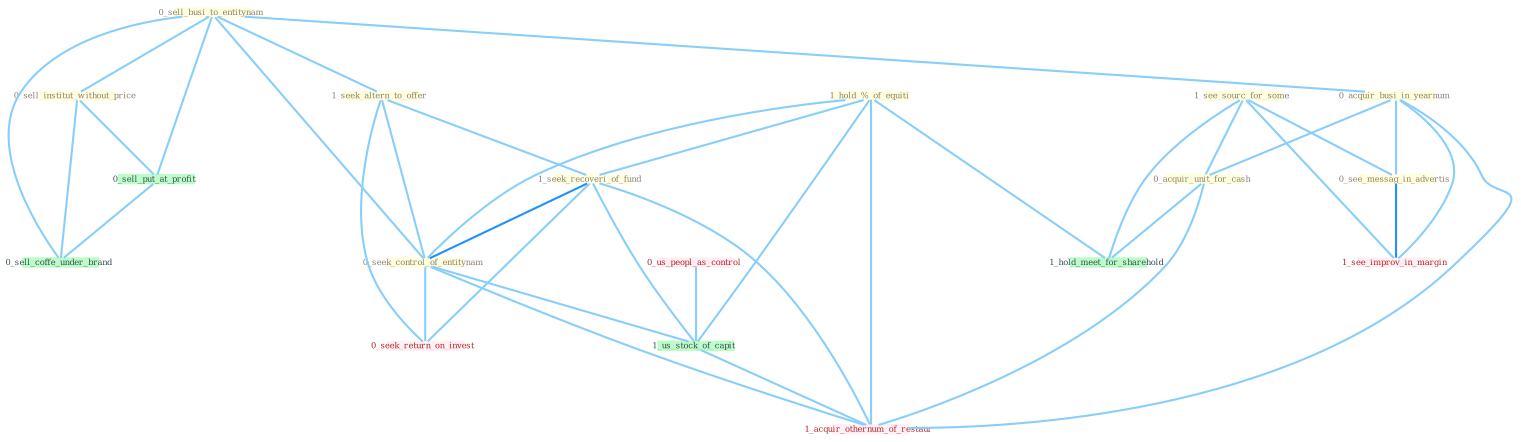 Graph G{ 
    node
    [shape=polygon,style=filled,width=.5,height=.06,color="#BDFCC9",fixedsize=true,fontsize=4,
    fontcolor="#2f4f4f"];
    {node
    [color="#ffffe0", fontcolor="#8b7d6b"] "0_sell_busi_to_entitynam " "1_see_sourc_for_some " "0_acquir_busi_in_yearnum " "0_sell_institut_without_price " "0_acquir_unit_for_cash " "1_seek_altern_to_offer " "1_hold_%_of_equiti " "1_seek_recoveri_of_fund " "0_seek_control_of_entitynam " "0_see_messag_in_advertis "}
{node [color="#fff0f5", fontcolor="#b22222"] "0_us_peopl_as_control " "0_seek_return_on_invest " "1_see_improv_in_margin " "1_acquir_othernum_of_restaur "}
edge [color="#B0E2FF"];

	"0_sell_busi_to_entitynam " -- "0_acquir_busi_in_yearnum " [w="1", color="#87cefa" ];
	"0_sell_busi_to_entitynam " -- "0_sell_institut_without_price " [w="1", color="#87cefa" ];
	"0_sell_busi_to_entitynam " -- "1_seek_altern_to_offer " [w="1", color="#87cefa" ];
	"0_sell_busi_to_entitynam " -- "0_seek_control_of_entitynam " [w="1", color="#87cefa" ];
	"0_sell_busi_to_entitynam " -- "0_sell_put_at_profit " [w="1", color="#87cefa" ];
	"0_sell_busi_to_entitynam " -- "0_sell_coffe_under_brand " [w="1", color="#87cefa" ];
	"1_see_sourc_for_some " -- "0_acquir_unit_for_cash " [w="1", color="#87cefa" ];
	"1_see_sourc_for_some " -- "0_see_messag_in_advertis " [w="1", color="#87cefa" ];
	"1_see_sourc_for_some " -- "1_see_improv_in_margin " [w="1", color="#87cefa" ];
	"1_see_sourc_for_some " -- "1_hold_meet_for_sharehold " [w="1", color="#87cefa" ];
	"0_acquir_busi_in_yearnum " -- "0_acquir_unit_for_cash " [w="1", color="#87cefa" ];
	"0_acquir_busi_in_yearnum " -- "0_see_messag_in_advertis " [w="1", color="#87cefa" ];
	"0_acquir_busi_in_yearnum " -- "1_see_improv_in_margin " [w="1", color="#87cefa" ];
	"0_acquir_busi_in_yearnum " -- "1_acquir_othernum_of_restaur " [w="1", color="#87cefa" ];
	"0_sell_institut_without_price " -- "0_sell_put_at_profit " [w="1", color="#87cefa" ];
	"0_sell_institut_without_price " -- "0_sell_coffe_under_brand " [w="1", color="#87cefa" ];
	"0_acquir_unit_for_cash " -- "1_hold_meet_for_sharehold " [w="1", color="#87cefa" ];
	"0_acquir_unit_for_cash " -- "1_acquir_othernum_of_restaur " [w="1", color="#87cefa" ];
	"1_seek_altern_to_offer " -- "1_seek_recoveri_of_fund " [w="1", color="#87cefa" ];
	"1_seek_altern_to_offer " -- "0_seek_control_of_entitynam " [w="1", color="#87cefa" ];
	"1_seek_altern_to_offer " -- "0_seek_return_on_invest " [w="1", color="#87cefa" ];
	"1_hold_%_of_equiti " -- "1_seek_recoveri_of_fund " [w="1", color="#87cefa" ];
	"1_hold_%_of_equiti " -- "0_seek_control_of_entitynam " [w="1", color="#87cefa" ];
	"1_hold_%_of_equiti " -- "1_us_stock_of_capit " [w="1", color="#87cefa" ];
	"1_hold_%_of_equiti " -- "1_hold_meet_for_sharehold " [w="1", color="#87cefa" ];
	"1_hold_%_of_equiti " -- "1_acquir_othernum_of_restaur " [w="1", color="#87cefa" ];
	"1_seek_recoveri_of_fund " -- "0_seek_control_of_entitynam " [w="2", color="#1e90ff" , len=0.8];
	"1_seek_recoveri_of_fund " -- "0_seek_return_on_invest " [w="1", color="#87cefa" ];
	"1_seek_recoveri_of_fund " -- "1_us_stock_of_capit " [w="1", color="#87cefa" ];
	"1_seek_recoveri_of_fund " -- "1_acquir_othernum_of_restaur " [w="1", color="#87cefa" ];
	"0_seek_control_of_entitynam " -- "0_seek_return_on_invest " [w="1", color="#87cefa" ];
	"0_seek_control_of_entitynam " -- "1_us_stock_of_capit " [w="1", color="#87cefa" ];
	"0_seek_control_of_entitynam " -- "1_acquir_othernum_of_restaur " [w="1", color="#87cefa" ];
	"0_see_messag_in_advertis " -- "1_see_improv_in_margin " [w="2", color="#1e90ff" , len=0.8];
	"0_us_peopl_as_control " -- "1_us_stock_of_capit " [w="1", color="#87cefa" ];
	"0_sell_put_at_profit " -- "0_sell_coffe_under_brand " [w="1", color="#87cefa" ];
	"1_us_stock_of_capit " -- "1_acquir_othernum_of_restaur " [w="1", color="#87cefa" ];
}